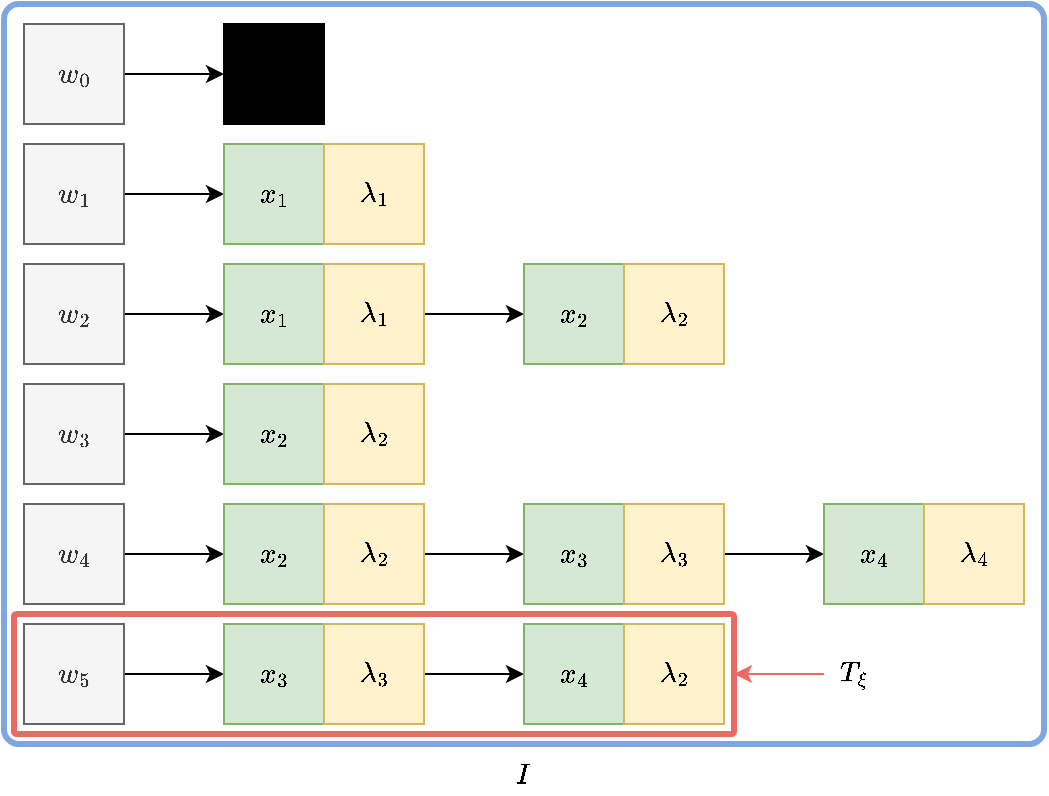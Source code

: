 <mxfile version="13.10.8" type="device"><diagram id="aeSJ24OG5-nnAgmoRx0Q" name="Page-1"><mxGraphModel dx="1148" dy="767" grid="1" gridSize="10" guides="1" tooltips="1" connect="1" arrows="1" fold="1" page="1" pageScale="1" pageWidth="850" pageHeight="1100" math="1" shadow="0"><root><mxCell id="0"/><mxCell id="1" parent="0"/><mxCell id="-epilC8N3mzQ5pso-IhS-39" value="" style="rounded=1;whiteSpace=wrap;html=1;arcSize=2;strokeWidth=3;strokeColor=#7EA6E0;" parent="1" vertex="1"><mxGeometry x="30" y="30" width="520" height="370" as="geometry"/></mxCell><mxCell id="-epilC8N3mzQ5pso-IhS-8" value="" style="edgeStyle=orthogonalEdgeStyle;rounded=0;orthogonalLoop=1;jettySize=auto;html=1;" parent="1" source="-epilC8N3mzQ5pso-IhS-1" target="-epilC8N3mzQ5pso-IhS-7" edge="1"><mxGeometry relative="1" as="geometry"/></mxCell><mxCell id="-epilC8N3mzQ5pso-IhS-1" value="$$ w_0 $$" style="rounded=0;whiteSpace=wrap;html=1;fillColor=#f5f5f5;strokeColor=#666666;fontColor=#333333;" parent="1" vertex="1"><mxGeometry x="40" y="40" width="50" height="50" as="geometry"/></mxCell><mxCell id="-epilC8N3mzQ5pso-IhS-18" style="edgeStyle=orthogonalEdgeStyle;rounded=0;orthogonalLoop=1;jettySize=auto;html=1;" parent="1" source="-epilC8N3mzQ5pso-IhS-3" target="-epilC8N3mzQ5pso-IhS-17" edge="1"><mxGeometry relative="1" as="geometry"/></mxCell><mxCell id="-epilC8N3mzQ5pso-IhS-3" value="$$ w_1 $$" style="rounded=0;whiteSpace=wrap;html=1;fillColor=#f5f5f5;strokeColor=#666666;fontColor=#333333;" parent="1" vertex="1"><mxGeometry x="40" y="100" width="50" height="50" as="geometry"/></mxCell><mxCell id="-epilC8N3mzQ5pso-IhS-16" style="edgeStyle=orthogonalEdgeStyle;rounded=0;orthogonalLoop=1;jettySize=auto;html=1;" parent="1" source="-epilC8N3mzQ5pso-IhS-4" target="-epilC8N3mzQ5pso-IhS-15" edge="1"><mxGeometry relative="1" as="geometry"/></mxCell><mxCell id="-epilC8N3mzQ5pso-IhS-4" value="$$ w_2 $$" style="rounded=0;whiteSpace=wrap;html=1;fillColor=#f5f5f5;strokeColor=#666666;fontColor=#333333;" parent="1" vertex="1"><mxGeometry x="40" y="160" width="50" height="50" as="geometry"/></mxCell><mxCell id="-epilC8N3mzQ5pso-IhS-20" style="edgeStyle=orthogonalEdgeStyle;rounded=0;orthogonalLoop=1;jettySize=auto;html=1;" parent="1" source="-epilC8N3mzQ5pso-IhS-5" target="-epilC8N3mzQ5pso-IhS-19" edge="1"><mxGeometry relative="1" as="geometry"/></mxCell><mxCell id="-epilC8N3mzQ5pso-IhS-5" value="$$ w_3 $$" style="rounded=0;whiteSpace=wrap;html=1;fillColor=#f5f5f5;strokeColor=#666666;fontColor=#333333;" parent="1" vertex="1"><mxGeometry x="40" y="220" width="50" height="50" as="geometry"/></mxCell><mxCell id="-epilC8N3mzQ5pso-IhS-22" style="edgeStyle=orthogonalEdgeStyle;rounded=0;orthogonalLoop=1;jettySize=auto;html=1;" parent="1" source="-epilC8N3mzQ5pso-IhS-6" target="-epilC8N3mzQ5pso-IhS-21" edge="1"><mxGeometry relative="1" as="geometry"/></mxCell><mxCell id="-epilC8N3mzQ5pso-IhS-6" value="$$ w_4 $$" style="rounded=0;whiteSpace=wrap;html=1;fillColor=#f5f5f5;strokeColor=#666666;fontColor=#333333;" parent="1" vertex="1"><mxGeometry x="40" y="280" width="50" height="50" as="geometry"/></mxCell><mxCell id="-epilC8N3mzQ5pso-IhS-7" value="$$ w_0 $$" style="rounded=0;whiteSpace=wrap;html=1;fillColor=#000000;" parent="1" vertex="1"><mxGeometry x="140" y="40" width="50" height="50" as="geometry"/></mxCell><mxCell id="-epilC8N3mzQ5pso-IhS-15" value="$$ x_1 $$" style="rounded=0;whiteSpace=wrap;html=1;fillColor=#d5e8d4;strokeColor=#82b366;" parent="1" vertex="1"><mxGeometry x="140" y="160" width="50" height="50" as="geometry"/></mxCell><mxCell id="-epilC8N3mzQ5pso-IhS-17" value="$$ x_1 $$" style="rounded=0;whiteSpace=wrap;html=1;fillColor=#d5e8d4;strokeColor=#82b366;" parent="1" vertex="1"><mxGeometry x="140" y="100" width="50" height="50" as="geometry"/></mxCell><mxCell id="-epilC8N3mzQ5pso-IhS-19" value="$$ x_2 $$" style="rounded=0;whiteSpace=wrap;html=1;fillColor=#d5e8d4;strokeColor=#82b366;" parent="1" vertex="1"><mxGeometry x="140" y="220" width="50" height="50" as="geometry"/></mxCell><mxCell id="-epilC8N3mzQ5pso-IhS-21" value="$$ x_2 $$" style="rounded=0;whiteSpace=wrap;html=1;fillColor=#d5e8d4;strokeColor=#82b366;" parent="1" vertex="1"><mxGeometry x="140" y="280" width="50" height="50" as="geometry"/></mxCell><mxCell id="-epilC8N3mzQ5pso-IhS-26" value="$$ \lambda_1 $$" style="rounded=0;whiteSpace=wrap;html=1;fillColor=#fff2cc;strokeColor=#d6b656;" parent="1" vertex="1"><mxGeometry x="190" y="100" width="50" height="50" as="geometry"/></mxCell><mxCell id="-epilC8N3mzQ5pso-IhS-31" value="" style="edgeStyle=orthogonalEdgeStyle;rounded=0;orthogonalLoop=1;jettySize=auto;html=1;" parent="1" source="-epilC8N3mzQ5pso-IhS-27" target="-epilC8N3mzQ5pso-IhS-30" edge="1"><mxGeometry relative="1" as="geometry"/></mxCell><mxCell id="-epilC8N3mzQ5pso-IhS-27" value="$$ \lambda_1 $$" style="rounded=0;whiteSpace=wrap;html=1;fillColor=#fff2cc;strokeColor=#d6b656;" parent="1" vertex="1"><mxGeometry x="190" y="160" width="50" height="50" as="geometry"/></mxCell><mxCell id="-epilC8N3mzQ5pso-IhS-28" value="$$ \lambda_2$$" style="rounded=0;whiteSpace=wrap;html=1;fillColor=#fff2cc;strokeColor=#d6b656;" parent="1" vertex="1"><mxGeometry x="190" y="220" width="50" height="50" as="geometry"/></mxCell><mxCell id="-epilC8N3mzQ5pso-IhS-34" value="" style="edgeStyle=orthogonalEdgeStyle;rounded=0;orthogonalLoop=1;jettySize=auto;html=1;" parent="1" source="-epilC8N3mzQ5pso-IhS-29" target="-epilC8N3mzQ5pso-IhS-33" edge="1"><mxGeometry relative="1" as="geometry"/></mxCell><mxCell id="-epilC8N3mzQ5pso-IhS-29" value="$$ \lambda_2$$" style="rounded=0;whiteSpace=wrap;html=1;fillColor=#fff2cc;strokeColor=#d6b656;" parent="1" vertex="1"><mxGeometry x="190" y="280" width="50" height="50" as="geometry"/></mxCell><mxCell id="-epilC8N3mzQ5pso-IhS-30" value="$$ x_2 $$" style="rounded=0;whiteSpace=wrap;html=1;fillColor=#d5e8d4;strokeColor=#82b366;" parent="1" vertex="1"><mxGeometry x="290" y="160" width="50" height="50" as="geometry"/></mxCell><mxCell id="-epilC8N3mzQ5pso-IhS-32" value="$$ \lambda_2$$" style="rounded=0;whiteSpace=wrap;html=1;fillColor=#fff2cc;strokeColor=#d6b656;" parent="1" vertex="1"><mxGeometry x="340" y="160" width="50" height="50" as="geometry"/></mxCell><mxCell id="-epilC8N3mzQ5pso-IhS-33" value="$$ x_3 $$" style="rounded=0;whiteSpace=wrap;html=1;fillColor=#d5e8d4;strokeColor=#82b366;" parent="1" vertex="1"><mxGeometry x="290" y="280" width="50" height="50" as="geometry"/></mxCell><mxCell id="-epilC8N3mzQ5pso-IhS-37" value="" style="edgeStyle=orthogonalEdgeStyle;rounded=0;orthogonalLoop=1;jettySize=auto;html=1;" parent="1" source="-epilC8N3mzQ5pso-IhS-35" target="-epilC8N3mzQ5pso-IhS-36" edge="1"><mxGeometry relative="1" as="geometry"/></mxCell><mxCell id="-epilC8N3mzQ5pso-IhS-35" value="$$ \lambda_3$$" style="rounded=0;whiteSpace=wrap;html=1;fillColor=#fff2cc;strokeColor=#d6b656;" parent="1" vertex="1"><mxGeometry x="340" y="280" width="50" height="50" as="geometry"/></mxCell><mxCell id="-epilC8N3mzQ5pso-IhS-36" value="$$ x_4 $$" style="rounded=0;whiteSpace=wrap;html=1;fillColor=#d5e8d4;strokeColor=#82b366;" parent="1" vertex="1"><mxGeometry x="440" y="280" width="50" height="50" as="geometry"/></mxCell><mxCell id="-epilC8N3mzQ5pso-IhS-38" value="$$ \lambda_4$$" style="rounded=0;whiteSpace=wrap;html=1;fillColor=#fff2cc;strokeColor=#d6b656;" parent="1" vertex="1"><mxGeometry x="490" y="280" width="50" height="50" as="geometry"/></mxCell><mxCell id="-epilC8N3mzQ5pso-IhS-43" value="$$I$$" style="rounded=1;whiteSpace=wrap;html=1;arcSize=2;strokeWidth=3;strokeColor=none;" parent="1" vertex="1"><mxGeometry x="270" y="405" width="40" height="20" as="geometry"/></mxCell><mxCell id="QFThYC5W8T5N9bY4mFW7-1" value="" style="edgeStyle=orthogonalEdgeStyle;rounded=0;orthogonalLoop=1;jettySize=auto;html=1;strokeColor=#EA6B66;" edge="1" parent="1" source="QFThYC5W8T5N9bY4mFW7-10" target="QFThYC5W8T5N9bY4mFW7-2"><mxGeometry relative="1" as="geometry"/></mxCell><mxCell id="QFThYC5W8T5N9bY4mFW7-2" value="" style="rounded=1;whiteSpace=wrap;html=1;arcSize=2;strokeWidth=3;strokeColor=#EA6B66;" vertex="1" parent="1"><mxGeometry x="35" y="335" width="360" height="60" as="geometry"/></mxCell><mxCell id="QFThYC5W8T5N9bY4mFW7-3" style="edgeStyle=orthogonalEdgeStyle;rounded=0;orthogonalLoop=1;jettySize=auto;html=1;" edge="1" parent="1" source="QFThYC5W8T5N9bY4mFW7-4" target="QFThYC5W8T5N9bY4mFW7-5"><mxGeometry relative="1" as="geometry"/></mxCell><mxCell id="QFThYC5W8T5N9bY4mFW7-4" value="$$ w_5 $$" style="rounded=0;whiteSpace=wrap;html=1;fillColor=#f5f5f5;strokeColor=#666666;fontColor=#333333;" vertex="1" parent="1"><mxGeometry x="40" y="340" width="50" height="50" as="geometry"/></mxCell><mxCell id="QFThYC5W8T5N9bY4mFW7-5" value="$$ x_3 $$" style="rounded=0;whiteSpace=wrap;html=1;fillColor=#d5e8d4;strokeColor=#82b366;" vertex="1" parent="1"><mxGeometry x="140" y="340" width="50" height="50" as="geometry"/></mxCell><mxCell id="QFThYC5W8T5N9bY4mFW7-6" value="" style="edgeStyle=orthogonalEdgeStyle;rounded=0;orthogonalLoop=1;jettySize=auto;html=1;" edge="1" parent="1" source="QFThYC5W8T5N9bY4mFW7-7" target="QFThYC5W8T5N9bY4mFW7-8"><mxGeometry relative="1" as="geometry"/></mxCell><mxCell id="QFThYC5W8T5N9bY4mFW7-7" value="$$ \lambda_3$$" style="rounded=0;whiteSpace=wrap;html=1;fillColor=#fff2cc;strokeColor=#d6b656;" vertex="1" parent="1"><mxGeometry x="190" y="340" width="50" height="50" as="geometry"/></mxCell><mxCell id="QFThYC5W8T5N9bY4mFW7-8" value="$$ x_4 $$" style="rounded=0;whiteSpace=wrap;html=1;fillColor=#d5e8d4;strokeColor=#82b366;" vertex="1" parent="1"><mxGeometry x="290" y="340" width="50" height="50" as="geometry"/></mxCell><mxCell id="QFThYC5W8T5N9bY4mFW7-9" value="$$ \lambda_2$$" style="rounded=0;whiteSpace=wrap;html=1;fillColor=#fff2cc;strokeColor=#d6b656;" vertex="1" parent="1"><mxGeometry x="340" y="340" width="50" height="50" as="geometry"/></mxCell><mxCell id="QFThYC5W8T5N9bY4mFW7-10" value="$$ T_\xi $$" style="whiteSpace=wrap;html=1;rounded=1;strokeWidth=3;arcSize=2;strokeColor=none;" vertex="1" parent="1"><mxGeometry x="440" y="350" width="30" height="30" as="geometry"/></mxCell></root></mxGraphModel></diagram></mxfile>